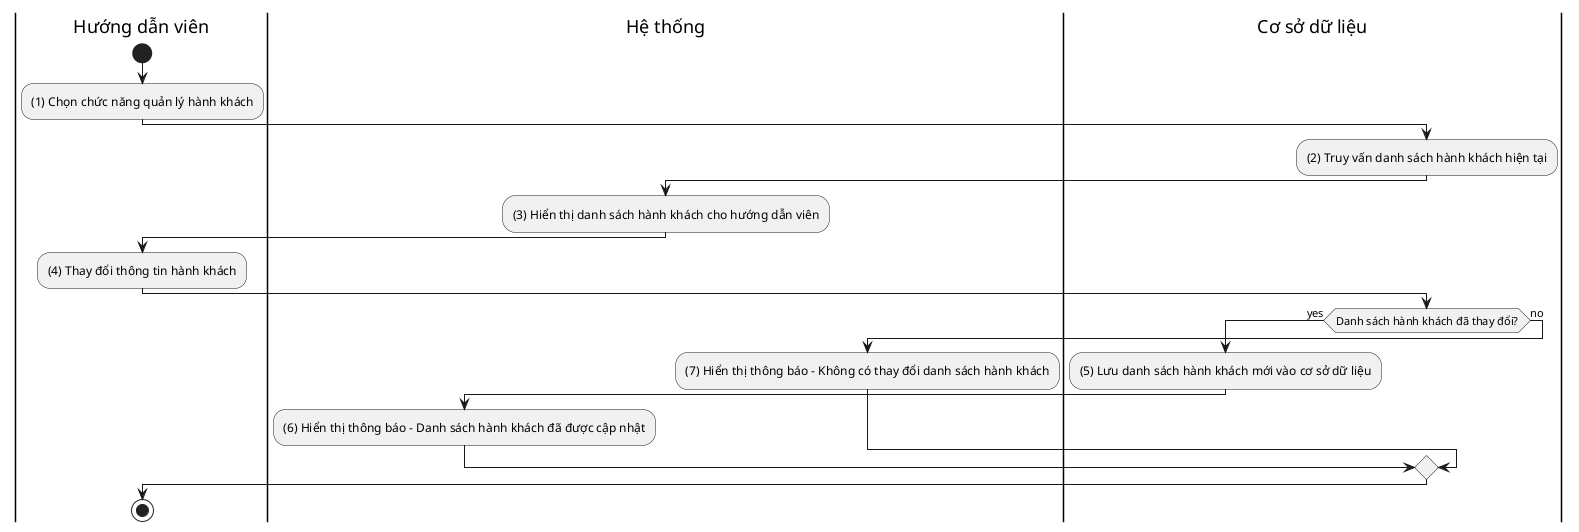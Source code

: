 @startuml managePassengers_activity_diagram
|Hướng dẫn viên|
start
:(1) Chọn chức năng quản lý hành khách;
|Hệ thống|
|Cơ sở dữ liệu|
:(2) Truy vấn danh sách hành khách hiện tại;
|Hệ thống|
:(3) Hiển thị danh sách hành khách cho hướng dẫn viên;
|Hướng dẫn viên|
:(4) Thay đổi thông tin hành khách;
|Hệ thống|
|Cơ sở dữ liệu|
if (Danh sách hành khách đã thay đổi?) then (yes)
    :(5) Lưu danh sách hành khách mới vào cơ sở dữ liệu;
    |Hệ thống|
    :(6) Hiển thị thông báo - Danh sách hành khách đã được cập nhật;
else (no)
    |Hệ thống|
    :(7) Hiển thị thông báo - Không có thay đổi danh sách hành khách;
endif
|Hướng dẫn viên|

stop

@enduml

